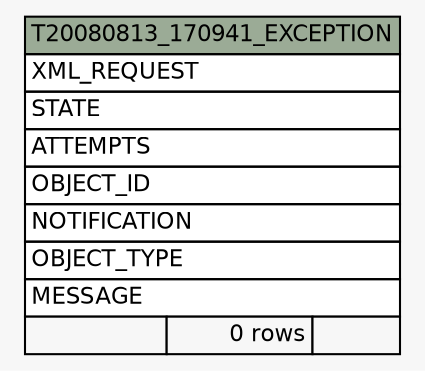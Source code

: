 // dot 2.38.0 on Windows 10 10.0
// SchemaSpy rev Unknown
digraph "T20080813_170941_EXCEPTION" {
  graph [
    rankdir="RL"
    bgcolor="#f7f7f7"
    nodesep="0.18"
    ranksep="0.46"
    fontname="Helvetica"
    fontsize="11"
  ];
  node [
    fontname="Helvetica"
    fontsize="11"
    shape="plaintext"
  ];
  edge [
    arrowsize="0.8"
  ];
  "T20080813_170941_EXCEPTION" [
    label=<
    <TABLE BORDER="0" CELLBORDER="1" CELLSPACING="0" BGCOLOR="#ffffff">
      <TR><TD COLSPAN="3" BGCOLOR="#9bab96" ALIGN="CENTER">T20080813_170941_EXCEPTION</TD></TR>
      <TR><TD PORT="XML_REQUEST" COLSPAN="3" ALIGN="LEFT">XML_REQUEST</TD></TR>
      <TR><TD PORT="STATE" COLSPAN="3" ALIGN="LEFT">STATE</TD></TR>
      <TR><TD PORT="ATTEMPTS" COLSPAN="3" ALIGN="LEFT">ATTEMPTS</TD></TR>
      <TR><TD PORT="OBJECT_ID" COLSPAN="3" ALIGN="LEFT">OBJECT_ID</TD></TR>
      <TR><TD PORT="NOTIFICATION" COLSPAN="3" ALIGN="LEFT">NOTIFICATION</TD></TR>
      <TR><TD PORT="OBJECT_TYPE" COLSPAN="3" ALIGN="LEFT">OBJECT_TYPE</TD></TR>
      <TR><TD PORT="MESSAGE" COLSPAN="3" ALIGN="LEFT">MESSAGE</TD></TR>
      <TR><TD ALIGN="LEFT" BGCOLOR="#f7f7f7">  </TD><TD ALIGN="RIGHT" BGCOLOR="#f7f7f7">0 rows</TD><TD ALIGN="RIGHT" BGCOLOR="#f7f7f7">  </TD></TR>
    </TABLE>>
    URL="tables/T20080813_170941_EXCEPTION.html"
    tooltip="T20080813_170941_EXCEPTION"
  ];
}
